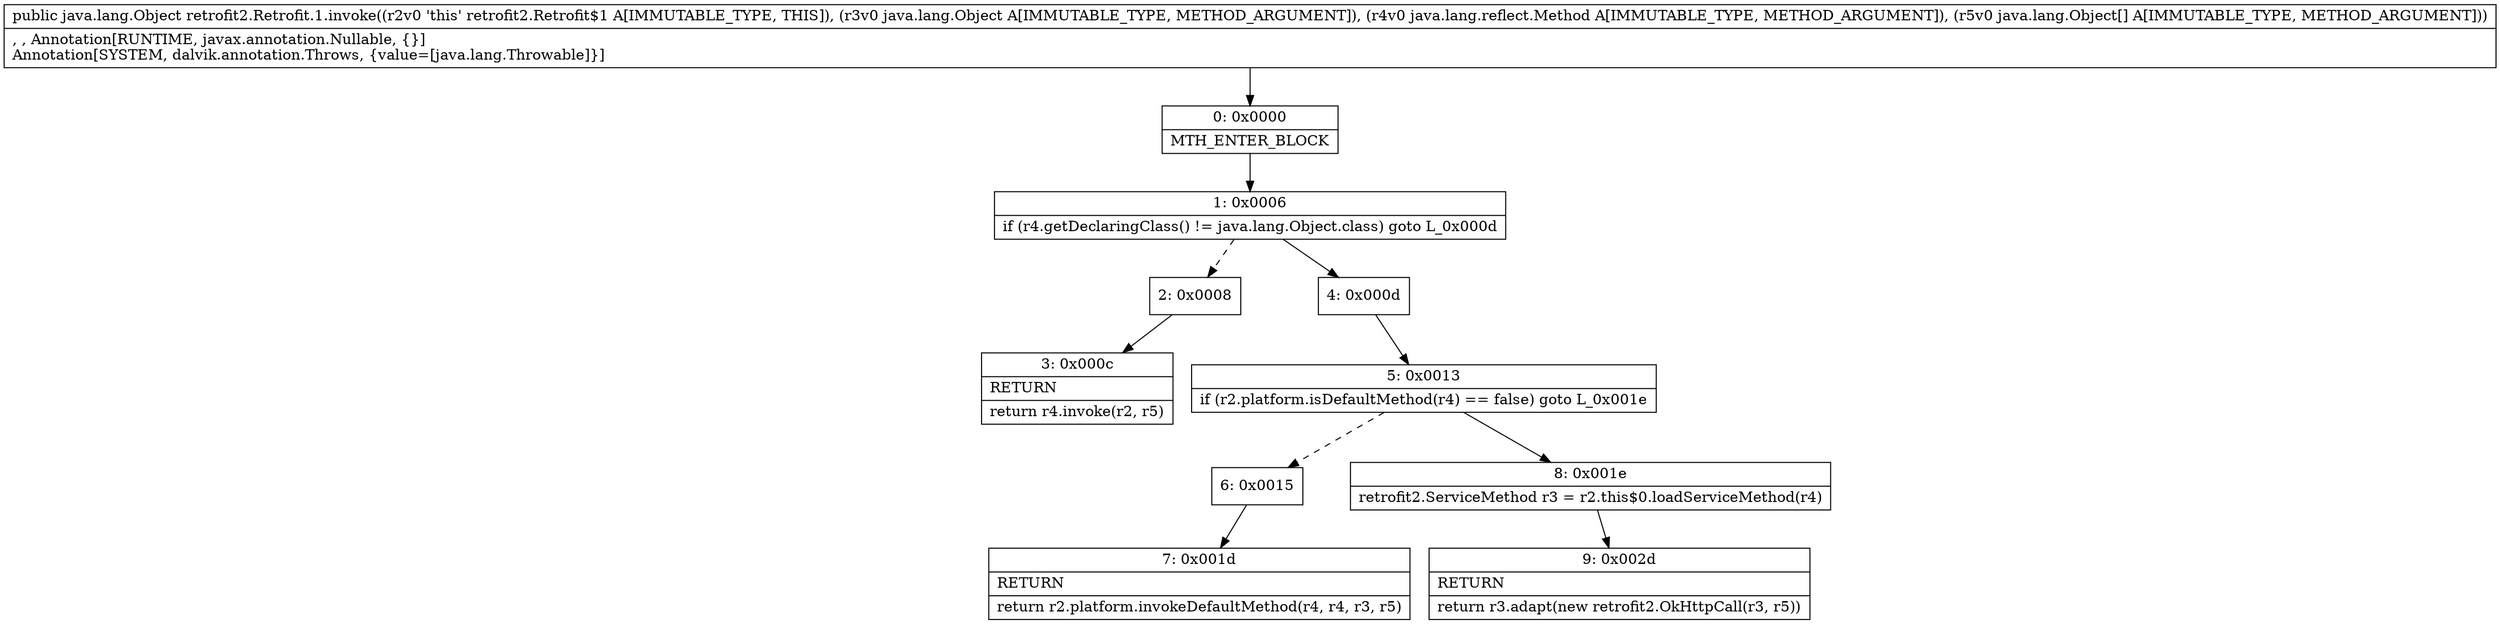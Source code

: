 digraph "CFG forretrofit2.Retrofit.1.invoke(Ljava\/lang\/Object;Ljava\/lang\/reflect\/Method;[Ljava\/lang\/Object;)Ljava\/lang\/Object;" {
Node_0 [shape=record,label="{0\:\ 0x0000|MTH_ENTER_BLOCK\l}"];
Node_1 [shape=record,label="{1\:\ 0x0006|if (r4.getDeclaringClass() != java.lang.Object.class) goto L_0x000d\l}"];
Node_2 [shape=record,label="{2\:\ 0x0008}"];
Node_3 [shape=record,label="{3\:\ 0x000c|RETURN\l|return r4.invoke(r2, r5)\l}"];
Node_4 [shape=record,label="{4\:\ 0x000d}"];
Node_5 [shape=record,label="{5\:\ 0x0013|if (r2.platform.isDefaultMethod(r4) == false) goto L_0x001e\l}"];
Node_6 [shape=record,label="{6\:\ 0x0015}"];
Node_7 [shape=record,label="{7\:\ 0x001d|RETURN\l|return r2.platform.invokeDefaultMethod(r4, r4, r3, r5)\l}"];
Node_8 [shape=record,label="{8\:\ 0x001e|retrofit2.ServiceMethod r3 = r2.this$0.loadServiceMethod(r4)\l}"];
Node_9 [shape=record,label="{9\:\ 0x002d|RETURN\l|return r3.adapt(new retrofit2.OkHttpCall(r3, r5))\l}"];
MethodNode[shape=record,label="{public java.lang.Object retrofit2.Retrofit.1.invoke((r2v0 'this' retrofit2.Retrofit$1 A[IMMUTABLE_TYPE, THIS]), (r3v0 java.lang.Object A[IMMUTABLE_TYPE, METHOD_ARGUMENT]), (r4v0 java.lang.reflect.Method A[IMMUTABLE_TYPE, METHOD_ARGUMENT]), (r5v0 java.lang.Object[] A[IMMUTABLE_TYPE, METHOD_ARGUMENT]))  | , , Annotation[RUNTIME, javax.annotation.Nullable, \{\}]\lAnnotation[SYSTEM, dalvik.annotation.Throws, \{value=[java.lang.Throwable]\}]\l}"];
MethodNode -> Node_0;
Node_0 -> Node_1;
Node_1 -> Node_2[style=dashed];
Node_1 -> Node_4;
Node_2 -> Node_3;
Node_4 -> Node_5;
Node_5 -> Node_6[style=dashed];
Node_5 -> Node_8;
Node_6 -> Node_7;
Node_8 -> Node_9;
}

